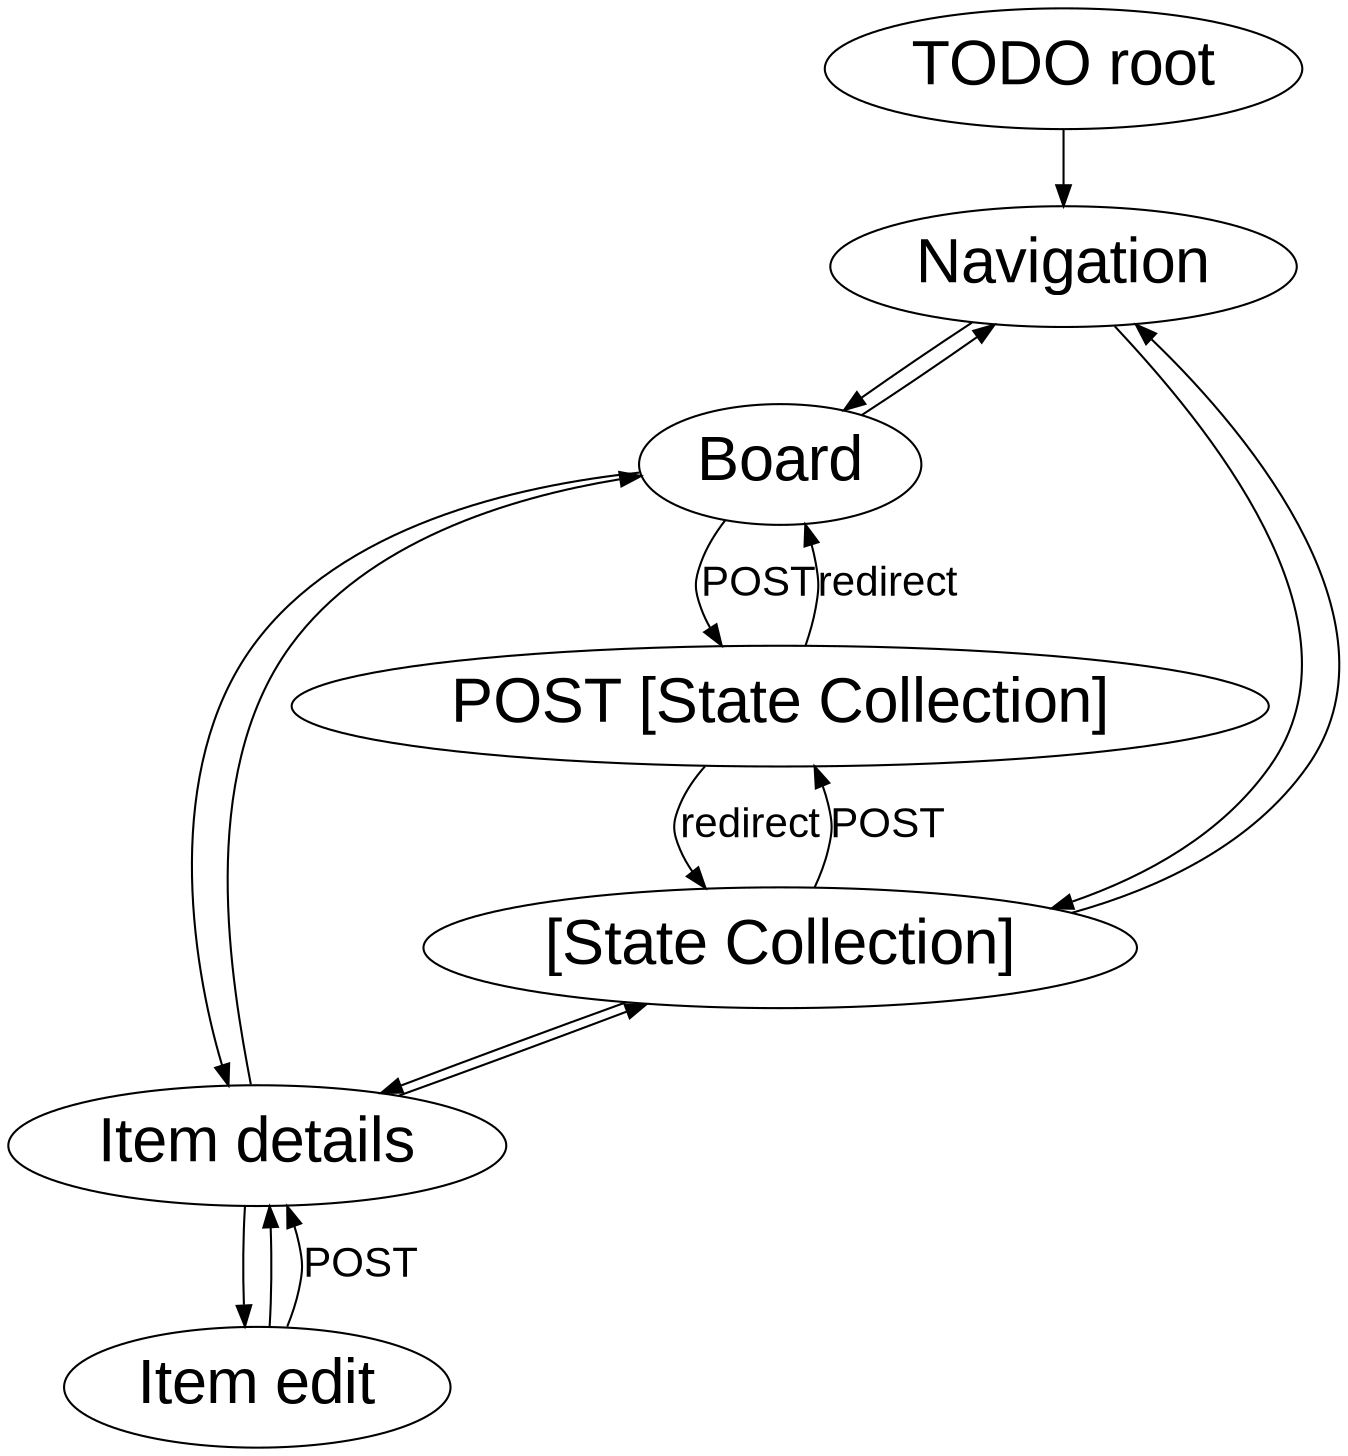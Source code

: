 digraph application {
  graph [fontname = "Liberation Sans"];
  edge [fontname = "Liberation Sans", fontsize = 20];
  node [fontname = "Liberation Sans", fontsize = 30];

/* 
  "Backlog" [color="#cccccc", style="filled"];
  "Working" [color="#cccccc", style="filled"];
  "Verify" [color="#cccccc", style="filled"];
  "Done" [color="#cccccc", style="filled"];

  "Board" -> "Backlog" [color=red];
  "Board" -> "Working";
  "Board" -> "Verify";
  "Board" -> "Done";
*/

  "TODO root" -> "Navigation";

  "Board" -> "Navigation";
  "[State Collection]" -> "Navigation";

  "Navigation" -> "Board";
  "Navigation" -> "[State Collection]";

  "Board" -> "Item details";
  "[State Collection]" -> "Item details";

  "Item details" -> "Board";
  "Item details" -> "[State Collection]";

  "Item details" -> "Item edit"
  "Item edit" -> "Item details"
  "Item edit" -> "Item details" [label=POST]

  "[State Collection]" -> "POST [State Collection]" [label=POST]
  "Board" -> "POST [State Collection]" [label=POST]

  "POST [State Collection]" -> "[State Collection]" [label=redirect]
  "POST [State Collection]" -> "Board" [label=redirect]
/*
  "Backlog" -> "Working" // [label=Move color=red];
  "Working" -> "Backlog" // [label=Move color=red];
  "Working" -> "Verify" // [label=Move color=red];
  "Verify" -> "Working" // [label=Move color=red];
  "Verify" -> "Done" // [label=Move color=red];
  "Done" -> "Working" // [label=Move color=red];
  */
  //"Working" -> "Pull" [label=Backlog color=red];
  //"Done" -> "Pull" [label=Verify color=red];
}

